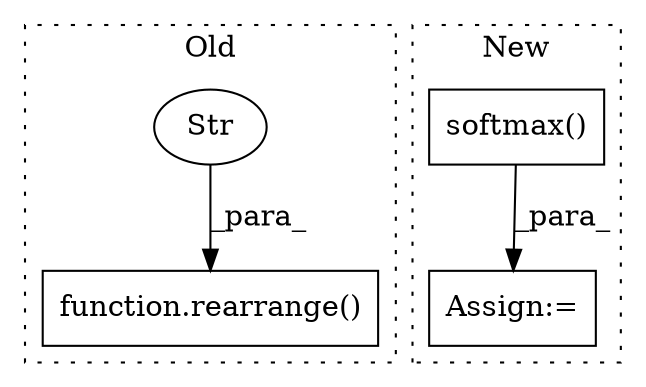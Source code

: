 digraph G {
subgraph cluster0 {
1 [label="function.rearrange()" a="75" s="3182,3225" l="10,31" shape="box"];
3 [label="Str" a="66" s="3197" l="28" shape="ellipse"];
label = "Old";
style="dotted";
}
subgraph cluster1 {
2 [label="softmax()" a="75" s="3746" l="19" shape="box"];
4 [label="Assign:=" a="68" s="3743" l="3" shape="box"];
label = "New";
style="dotted";
}
2 -> 4 [label="_para_"];
3 -> 1 [label="_para_"];
}